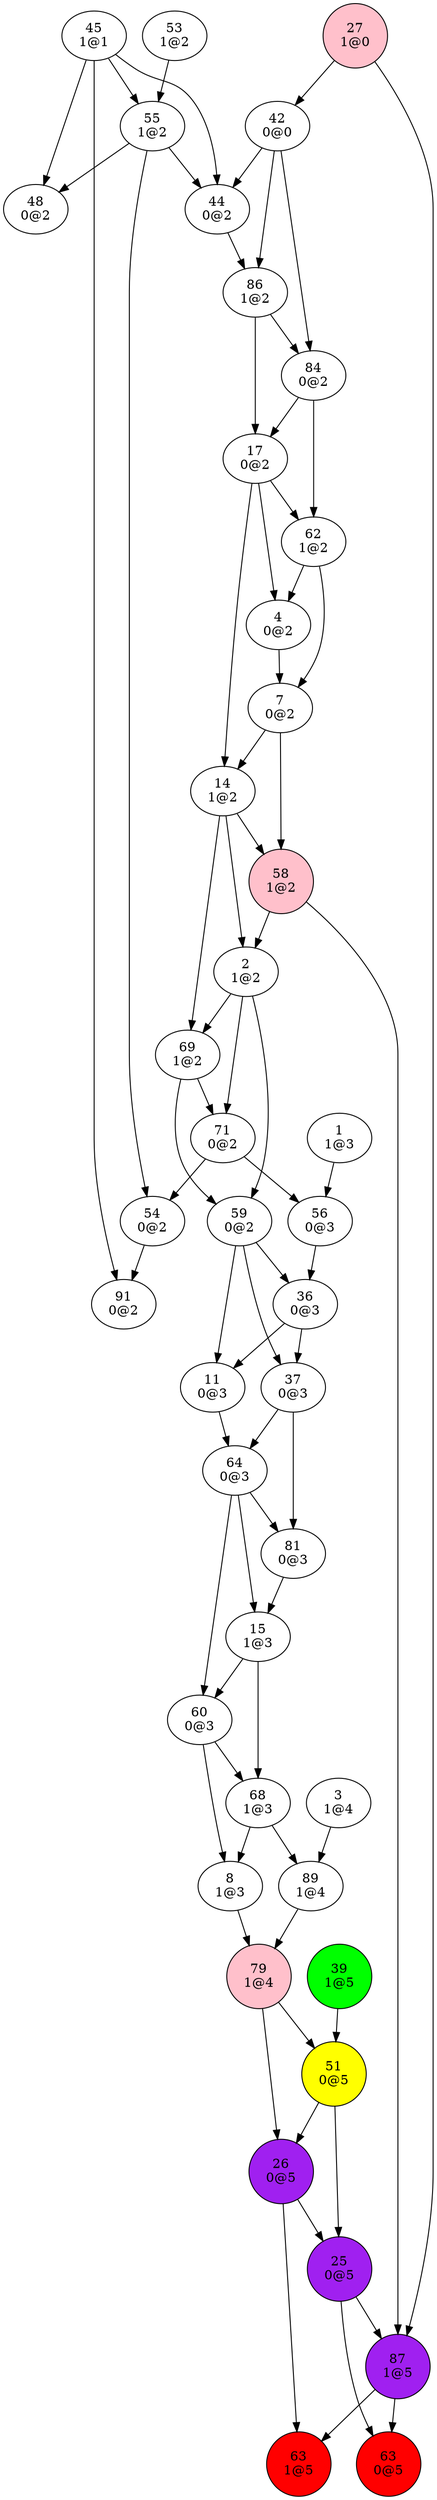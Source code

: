 digraph {
"1
1@3"->"56
0@3";
"2
1@2"->"59
0@2";
"2
1@2"->"69
1@2";
"2
1@2"->"71
0@2";
"3
1@4"->"89
1@4";
"4
0@2"->"7
0@2";
"7
0@2"->"14
1@2";
"7
0@2"->"58
1@2";
"8
1@3"->"79
1@4";
"11
0@3"->"64
0@3";
"14
1@2"->"2
1@2";
"14
1@2"->"58
1@2";
"14
1@2"->"69
1@2";
"15
1@3"->"60
0@3";
"15
1@3"->"68
1@3";
"17
0@2"->"4
0@2";
"17
0@2"->"14
1@2";
"17
0@2"->"62
1@2";
"25
0@5"->"63
0@5";
"25
0@5"->"87
1@5";
"26
0@5"->"25
0@5";
"26
0@5"->"63
1@5";
"27
1@0"->"42
0@0";
"27
1@0"->"87
1@5";
"36
0@3"->"11
0@3";
"36
0@3"->"37
0@3";
"37
0@3"->"64
0@3";
"37
0@3"->"81
0@3";
"39
1@5"->"51
0@5";
"42
0@0"->"44
0@2";
"42
0@0"->"84
0@2";
"42
0@0"->"86
1@2";
"44
0@2"->"86
1@2";
"45
1@1"->"44
0@2";
"45
1@1"->"48
0@2";
"45
1@1"->"55
1@2";
"45
1@1"->"91
0@2";
"48
0@2";
"51
0@5"->"25
0@5";
"51
0@5"->"26
0@5";
"53
1@2"->"55
1@2";
"54
0@2"->"91
0@2";
"55
1@2"->"44
0@2";
"55
1@2"->"48
0@2";
"55
1@2"->"54
0@2";
"56
0@3"->"36
0@3";
"58
1@2"->"2
1@2";
"58
1@2"->"87
1@5";
"59
0@2"->"11
0@3";
"59
0@2"->"36
0@3";
"59
0@2"->"37
0@3";
"60
0@3"->"8
1@3";
"60
0@3"->"68
1@3";
"62
1@2"->"4
0@2";
"62
1@2"->"7
0@2";
"63
0@5";
"63
1@5";
"64
0@3"->"15
1@3";
"64
0@3"->"60
0@3";
"64
0@3"->"81
0@3";
"68
1@3"->"8
1@3";
"68
1@3"->"89
1@4";
"69
1@2"->"59
0@2";
"69
1@2"->"71
0@2";
"71
0@2"->"54
0@2";
"71
0@2"->"56
0@3";
"79
1@4"->"26
0@5";
"79
1@4"->"51
0@5";
"81
0@3"->"15
1@3";
"84
0@2"->"17
0@2";
"84
0@2"->"62
1@2";
"86
1@2"->"17
0@2";
"86
1@2"->"84
0@2";
"87
1@5"->"63
0@5";
"87
1@5"->"63
1@5";
"89
1@4"->"79
1@4";
"91
0@2";
"25
0@5"[shape=circle, style=filled, fillcolor=purple];
"26
0@5"[shape=circle, style=filled, fillcolor=purple];
"27
1@0"[shape=circle, style=filled, fillcolor=pink];
"39
1@5"[shape=circle, style=filled, fillcolor=green];
"51
0@5"[shape=circle, style=filled, fillcolor=yellow];
"58
1@2"[shape=circle, style=filled, fillcolor=pink];
"63
0@5"[shape=circle, style=filled, fillcolor=red];
"63
1@5"[shape=circle, style=filled, fillcolor=red];
"79
1@4"[shape=circle, style=filled, fillcolor=pink];
"87
1@5"[shape=circle, style=filled, fillcolor=purple];
}